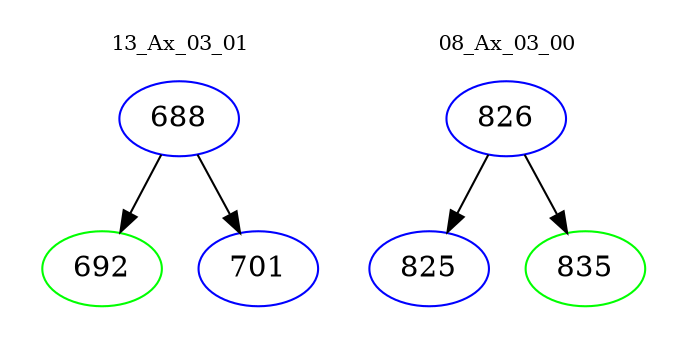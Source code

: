 digraph{
subgraph cluster_0 {
color = white
label = "13_Ax_03_01";
fontsize=10;
T0_688 [label="688", color="blue"]
T0_688 -> T0_692 [color="black"]
T0_692 [label="692", color="green"]
T0_688 -> T0_701 [color="black"]
T0_701 [label="701", color="blue"]
}
subgraph cluster_1 {
color = white
label = "08_Ax_03_00";
fontsize=10;
T1_826 [label="826", color="blue"]
T1_826 -> T1_825 [color="black"]
T1_825 [label="825", color="blue"]
T1_826 -> T1_835 [color="black"]
T1_835 [label="835", color="green"]
}
}
